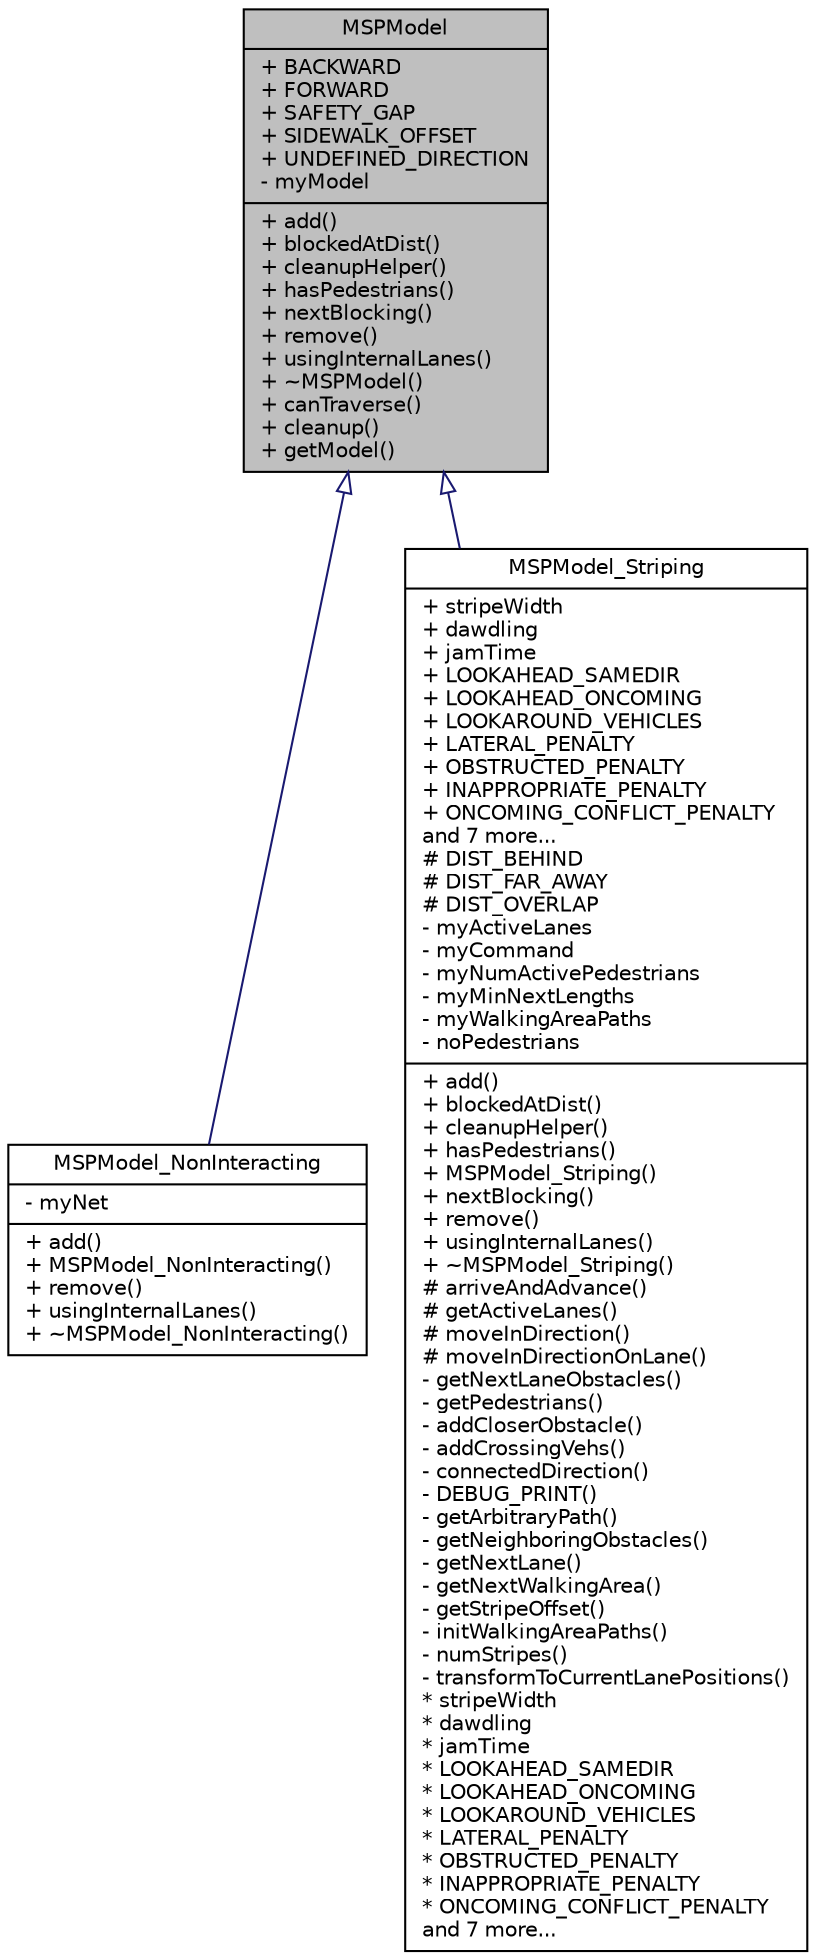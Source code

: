 digraph "MSPModel"
{
  edge [fontname="Helvetica",fontsize="10",labelfontname="Helvetica",labelfontsize="10"];
  node [fontname="Helvetica",fontsize="10",shape=record];
  Node0 [label="{MSPModel\n|+ BACKWARD\l+ FORWARD\l+ SAFETY_GAP\l+ SIDEWALK_OFFSET\l+ UNDEFINED_DIRECTION\l- myModel\l|+ add()\l+ blockedAtDist()\l+ cleanupHelper()\l+ hasPedestrians()\l+ nextBlocking()\l+ remove()\l+ usingInternalLanes()\l+ ~MSPModel()\l+ canTraverse()\l+ cleanup()\l+ getModel()\l}",height=0.2,width=0.4,color="black", fillcolor="grey75", style="filled", fontcolor="black"];
  Node0 -> Node1 [dir="back",color="midnightblue",fontsize="10",style="solid",arrowtail="onormal",fontname="Helvetica"];
  Node1 [label="{MSPModel_NonInteracting\n|- myNet\l|+ add()\l+ MSPModel_NonInteracting()\l+ remove()\l+ usingInternalLanes()\l+ ~MSPModel_NonInteracting()\l}",height=0.2,width=0.4,color="black", fillcolor="white", style="filled",URL="$d1/d51/class_m_s_p_model___non_interacting.html",tooltip="The pedestrian following model. "];
  Node0 -> Node2 [dir="back",color="midnightblue",fontsize="10",style="solid",arrowtail="onormal",fontname="Helvetica"];
  Node2 [label="{MSPModel_Striping\n|+ stripeWidth\l+ dawdling\l+ jamTime\l+ LOOKAHEAD_SAMEDIR\l+ LOOKAHEAD_ONCOMING\l+ LOOKAROUND_VEHICLES\l+ LATERAL_PENALTY\l+ OBSTRUCTED_PENALTY\l+ INAPPROPRIATE_PENALTY\l+ ONCOMING_CONFLICT_PENALTY\land 7 more...\l# DIST_BEHIND\l# DIST_FAR_AWAY\l# DIST_OVERLAP\l- myActiveLanes\l- myCommand\l- myNumActivePedestrians\l- myMinNextLengths\l- myWalkingAreaPaths\l- noPedestrians\l|+ add()\l+ blockedAtDist()\l+ cleanupHelper()\l+ hasPedestrians()\l+ MSPModel_Striping()\l+ nextBlocking()\l+ remove()\l+ usingInternalLanes()\l+ ~MSPModel_Striping()\l# arriveAndAdvance()\l# getActiveLanes()\l# moveInDirection()\l# moveInDirectionOnLane()\l- getNextLaneObstacles()\l- getPedestrians()\l- addCloserObstacle()\l- addCrossingVehs()\l- connectedDirection()\l- DEBUG_PRINT()\l- getArbitraryPath()\l- getNeighboringObstacles()\l- getNextLane()\l- getNextWalkingArea()\l- getStripeOffset()\l- initWalkingAreaPaths()\l- numStripes()\l- transformToCurrentLanePositions()\l* stripeWidth\l* dawdling\l* jamTime\l* LOOKAHEAD_SAMEDIR\l* LOOKAHEAD_ONCOMING\l* LOOKAROUND_VEHICLES\l* LATERAL_PENALTY\l* OBSTRUCTED_PENALTY\l* INAPPROPRIATE_PENALTY\l* ONCOMING_CONFLICT_PENALTY\land 7 more...\l}",height=0.2,width=0.4,color="black", fillcolor="white", style="filled",URL="$d0/d71/class_m_s_p_model___striping.html",tooltip="The pedestrian following model. "];
}
